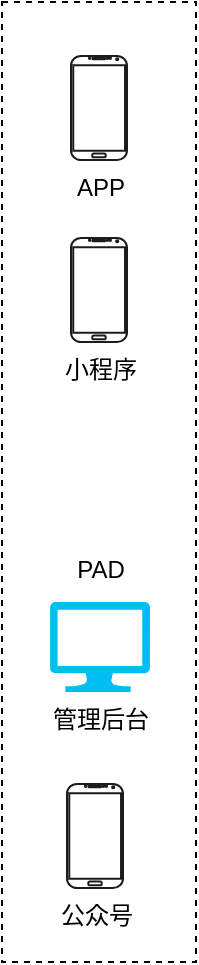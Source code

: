 <mxfile version="17.4.6" type="github">
  <diagram id="AVQ8uW9pcWBhQ5R1o8fm" name="Page-1">
    <mxGraphModel dx="1822" dy="1162" grid="0" gridSize="10" guides="1" tooltips="1" connect="1" arrows="1" fold="1" page="0" pageScale="1" pageWidth="827" pageHeight="1169" math="0" shadow="0">
      <root>
        <mxCell id="0" />
        <mxCell id="1" parent="0" />
        <mxCell id="UO4anvwdClUwYU53FAn3-1" value="" style="rounded=0;whiteSpace=wrap;html=1;dashed=1;" vertex="1" parent="1">
          <mxGeometry x="-90" y="-103" width="97" height="480" as="geometry" />
        </mxCell>
        <mxCell id="UO4anvwdClUwYU53FAn3-2" value="APP" style="verticalLabelPosition=bottom;verticalAlign=top;html=1;shadow=0;dashed=0;strokeWidth=1;shape=mxgraph.android.phone2;strokeColor=#1C1C1C;" vertex="1" parent="1">
          <mxGeometry x="-55.5" y="-76" width="28" height="52" as="geometry" />
        </mxCell>
        <mxCell id="UO4anvwdClUwYU53FAn3-3" value="小程序" style="verticalLabelPosition=bottom;verticalAlign=top;html=1;shadow=0;dashed=0;strokeWidth=1;shape=mxgraph.android.phone2;strokeColor=#1C1C1C;" vertex="1" parent="1">
          <mxGeometry x="-55.5" y="15" width="28" height="52" as="geometry" />
        </mxCell>
        <mxCell id="UO4anvwdClUwYU53FAn3-4" value="PAD" style="shape=image;html=1;verticalAlign=top;verticalLabelPosition=bottom;labelBackgroundColor=#ffffff;imageAspect=0;aspect=fixed;image=https://cdn3.iconfinder.com/data/icons/strokeline/128/17_icons-128.png;strokeColor=#1C1C1C;" vertex="1" parent="1">
          <mxGeometry x="-71" y="107.5" width="59" height="59" as="geometry" />
        </mxCell>
        <mxCell id="UO4anvwdClUwYU53FAn3-6" value="管理后台" style="verticalLabelPosition=bottom;html=1;verticalAlign=top;align=center;strokeColor=none;fillColor=#00BEF2;shape=mxgraph.azure.computer;pointerEvents=1;" vertex="1" parent="1">
          <mxGeometry x="-66" y="197" width="50" height="45" as="geometry" />
        </mxCell>
        <mxCell id="UO4anvwdClUwYU53FAn3-8" value="公众号" style="verticalLabelPosition=bottom;verticalAlign=top;html=1;shadow=0;dashed=0;strokeWidth=1;shape=mxgraph.android.phone2;strokeColor=#1C1C1C;" vertex="1" parent="1">
          <mxGeometry x="-57.5" y="288" width="28" height="52" as="geometry" />
        </mxCell>
      </root>
    </mxGraphModel>
  </diagram>
</mxfile>
